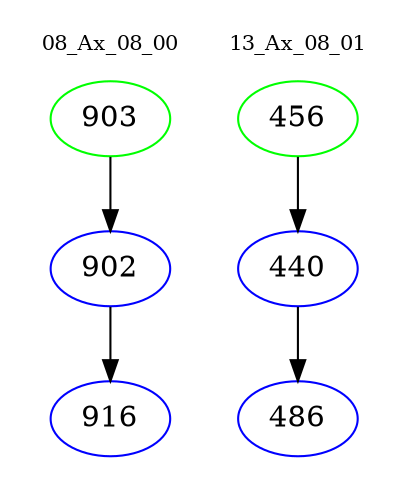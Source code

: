 digraph{
subgraph cluster_0 {
color = white
label = "08_Ax_08_00";
fontsize=10;
T0_903 [label="903", color="green"]
T0_903 -> T0_902 [color="black"]
T0_902 [label="902", color="blue"]
T0_902 -> T0_916 [color="black"]
T0_916 [label="916", color="blue"]
}
subgraph cluster_1 {
color = white
label = "13_Ax_08_01";
fontsize=10;
T1_456 [label="456", color="green"]
T1_456 -> T1_440 [color="black"]
T1_440 [label="440", color="blue"]
T1_440 -> T1_486 [color="black"]
T1_486 [label="486", color="blue"]
}
}
